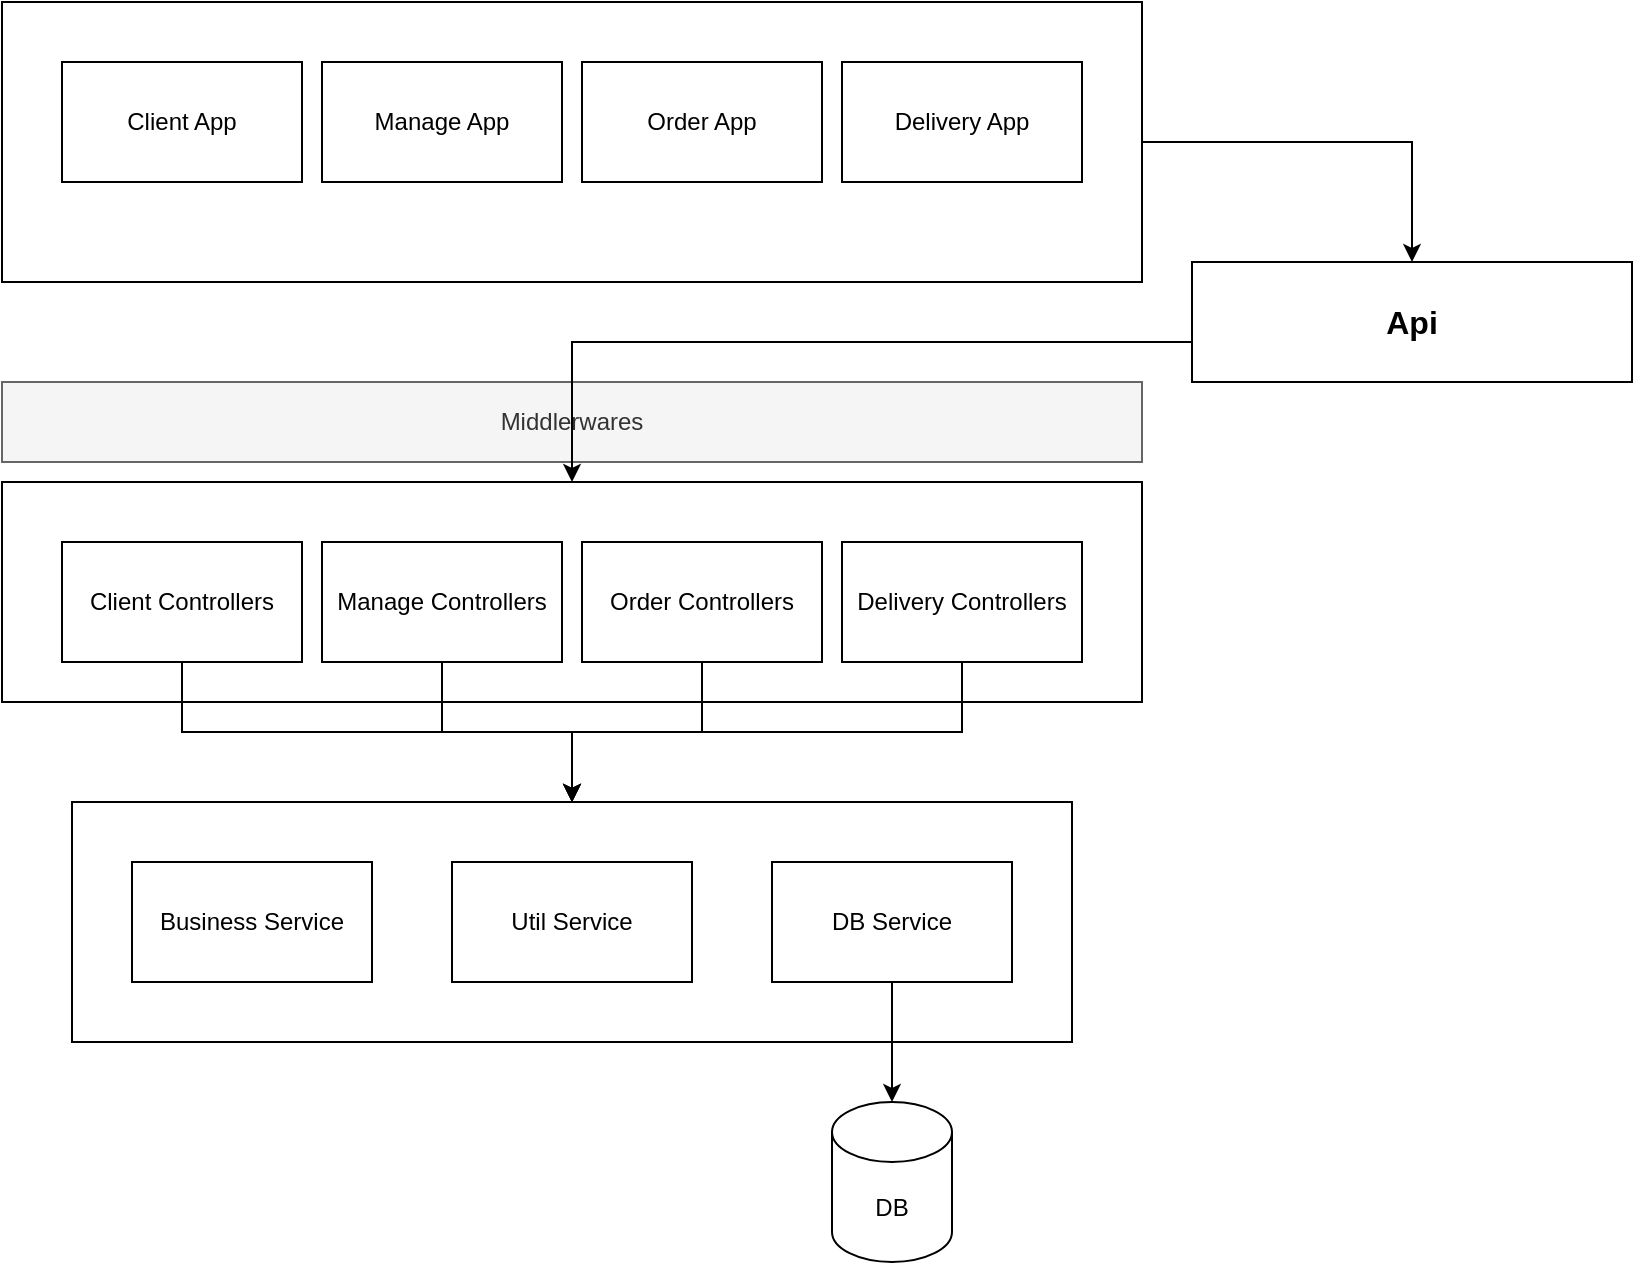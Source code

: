 <mxfile version="15.6.1" type="device"><diagram id="nwt6c8ZowXOOTPcV9K71" name="Page-1"><mxGraphModel dx="1118" dy="684" grid="1" gridSize="10" guides="1" tooltips="1" connect="1" arrows="1" fold="1" page="1" pageScale="1" pageWidth="827" pageHeight="1169" math="0" shadow="0"><root><mxCell id="0"/><mxCell id="1" parent="0"/><mxCell id="h2h6RWZoRc87Vhb4SzpD-61" value="Middlerwares" style="rounded=0;whiteSpace=wrap;html=1;fillColor=#f5f5f5;fontColor=#333333;strokeColor=#666666;" vertex="1" parent="1"><mxGeometry x="65" y="250" width="570" height="40" as="geometry"/></mxCell><mxCell id="h2h6RWZoRc87Vhb4SzpD-4" value="" style="rounded=0;whiteSpace=wrap;html=1;" vertex="1" parent="1"><mxGeometry x="100" y="460" width="500" height="120" as="geometry"/></mxCell><mxCell id="h2h6RWZoRc87Vhb4SzpD-2" value="Util Service" style="rounded=0;whiteSpace=wrap;html=1;" vertex="1" parent="1"><mxGeometry x="290" y="490" width="120" height="60" as="geometry"/></mxCell><mxCell id="h2h6RWZoRc87Vhb4SzpD-48" style="edgeStyle=orthogonalEdgeStyle;rounded=0;orthogonalLoop=1;jettySize=auto;html=1;" edge="1" parent="1" source="h2h6RWZoRc87Vhb4SzpD-3" target="h2h6RWZoRc87Vhb4SzpD-47"><mxGeometry relative="1" as="geometry"/></mxCell><mxCell id="h2h6RWZoRc87Vhb4SzpD-3" value="DB Service" style="rounded=0;whiteSpace=wrap;html=1;" vertex="1" parent="1"><mxGeometry x="450" y="490" width="120" height="60" as="geometry"/></mxCell><mxCell id="h2h6RWZoRc87Vhb4SzpD-1" value="Business Service" style="rounded=0;whiteSpace=wrap;html=1;" vertex="1" parent="1"><mxGeometry x="130" y="490" width="120" height="60" as="geometry"/></mxCell><mxCell id="h2h6RWZoRc87Vhb4SzpD-20" value="" style="rounded=0;whiteSpace=wrap;html=1;" vertex="1" parent="1"><mxGeometry x="65" y="300" width="570" height="110" as="geometry"/></mxCell><mxCell id="h2h6RWZoRc87Vhb4SzpD-40" value="" style="edgeStyle=orthogonalEdgeStyle;rounded=0;orthogonalLoop=1;jettySize=auto;html=1;" edge="1" parent="1" source="h2h6RWZoRc87Vhb4SzpD-21" target="h2h6RWZoRc87Vhb4SzpD-4"><mxGeometry relative="1" as="geometry"/></mxCell><mxCell id="h2h6RWZoRc87Vhb4SzpD-21" value="Client Controllers" style="rounded=0;whiteSpace=wrap;html=1;" vertex="1" parent="1"><mxGeometry x="95" y="330" width="120" height="60" as="geometry"/></mxCell><mxCell id="h2h6RWZoRc87Vhb4SzpD-43" style="edgeStyle=orthogonalEdgeStyle;rounded=0;orthogonalLoop=1;jettySize=auto;html=1;entryX=0.5;entryY=0;entryDx=0;entryDy=0;" edge="1" parent="1" source="h2h6RWZoRc87Vhb4SzpD-22" target="h2h6RWZoRc87Vhb4SzpD-4"><mxGeometry relative="1" as="geometry"/></mxCell><mxCell id="h2h6RWZoRc87Vhb4SzpD-22" value="Manage Controllers" style="rounded=0;whiteSpace=wrap;html=1;" vertex="1" parent="1"><mxGeometry x="225" y="330" width="120" height="60" as="geometry"/></mxCell><mxCell id="h2h6RWZoRc87Vhb4SzpD-41" style="edgeStyle=orthogonalEdgeStyle;rounded=0;orthogonalLoop=1;jettySize=auto;html=1;entryX=0.5;entryY=0;entryDx=0;entryDy=0;" edge="1" parent="1" source="h2h6RWZoRc87Vhb4SzpD-23" target="h2h6RWZoRc87Vhb4SzpD-4"><mxGeometry relative="1" as="geometry"/></mxCell><mxCell id="h2h6RWZoRc87Vhb4SzpD-23" value="Order Controllers" style="rounded=0;whiteSpace=wrap;html=1;" vertex="1" parent="1"><mxGeometry x="355" y="330" width="120" height="60" as="geometry"/></mxCell><mxCell id="h2h6RWZoRc87Vhb4SzpD-42" style="edgeStyle=orthogonalEdgeStyle;rounded=0;orthogonalLoop=1;jettySize=auto;html=1;entryX=0.5;entryY=0;entryDx=0;entryDy=0;" edge="1" parent="1" source="h2h6RWZoRc87Vhb4SzpD-24" target="h2h6RWZoRc87Vhb4SzpD-4"><mxGeometry relative="1" as="geometry"/></mxCell><mxCell id="h2h6RWZoRc87Vhb4SzpD-24" value="Delivery Controllers" style="rounded=0;whiteSpace=wrap;html=1;" vertex="1" parent="1"><mxGeometry x="485" y="330" width="120" height="60" as="geometry"/></mxCell><mxCell id="h2h6RWZoRc87Vhb4SzpD-73" style="edgeStyle=orthogonalEdgeStyle;rounded=0;orthogonalLoop=1;jettySize=auto;html=1;entryX=0.5;entryY=0;entryDx=0;entryDy=0;fontSize=16;" edge="1" parent="1" source="h2h6RWZoRc87Vhb4SzpD-31" target="h2h6RWZoRc87Vhb4SzpD-72"><mxGeometry relative="1" as="geometry"/></mxCell><mxCell id="h2h6RWZoRc87Vhb4SzpD-31" value="" style="rounded=0;whiteSpace=wrap;html=1;" vertex="1" parent="1"><mxGeometry x="65" y="60" width="570" height="140" as="geometry"/></mxCell><mxCell id="h2h6RWZoRc87Vhb4SzpD-32" value="Client App" style="rounded=0;whiteSpace=wrap;html=1;" vertex="1" parent="1"><mxGeometry x="95" y="90" width="120" height="60" as="geometry"/></mxCell><mxCell id="h2h6RWZoRc87Vhb4SzpD-33" value="Manage App" style="rounded=0;whiteSpace=wrap;html=1;" vertex="1" parent="1"><mxGeometry x="225" y="90" width="120" height="60" as="geometry"/></mxCell><mxCell id="h2h6RWZoRc87Vhb4SzpD-34" value="Order App" style="rounded=0;whiteSpace=wrap;html=1;" vertex="1" parent="1"><mxGeometry x="355" y="90" width="120" height="60" as="geometry"/></mxCell><mxCell id="h2h6RWZoRc87Vhb4SzpD-35" value="Delivery App" style="rounded=0;whiteSpace=wrap;html=1;" vertex="1" parent="1"><mxGeometry x="485" y="90" width="120" height="60" as="geometry"/></mxCell><mxCell id="h2h6RWZoRc87Vhb4SzpD-47" value="DB" style="shape=cylinder3;whiteSpace=wrap;html=1;boundedLbl=1;backgroundOutline=1;size=15;" vertex="1" parent="1"><mxGeometry x="480" y="610" width="60" height="80" as="geometry"/></mxCell><mxCell id="h2h6RWZoRc87Vhb4SzpD-77" style="edgeStyle=orthogonalEdgeStyle;rounded=0;orthogonalLoop=1;jettySize=auto;html=1;fontSize=16;" edge="1" parent="1" source="h2h6RWZoRc87Vhb4SzpD-72" target="h2h6RWZoRc87Vhb4SzpD-20"><mxGeometry relative="1" as="geometry"><Array as="points"><mxPoint x="350" y="230"/></Array></mxGeometry></mxCell><mxCell id="h2h6RWZoRc87Vhb4SzpD-72" value="&lt;font style=&quot;font-size: 16px&quot;&gt;&lt;b&gt;Api&lt;/b&gt;&lt;/font&gt;" style="rounded=0;whiteSpace=wrap;html=1;" vertex="1" parent="1"><mxGeometry x="660" y="190" width="220" height="60" as="geometry"/></mxCell></root></mxGraphModel></diagram></mxfile>